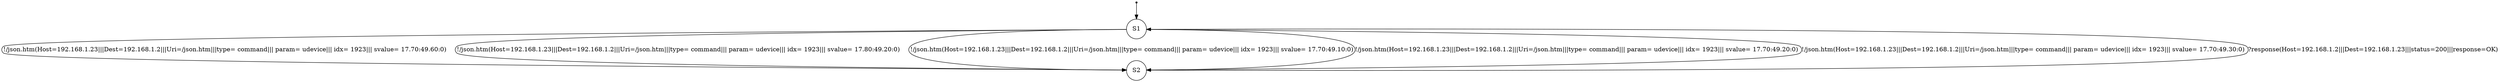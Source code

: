 digraph LTS {
S00[shape=point]
S1[label=S1,shape=circle];
S2[label=S2,shape=circle];
S00 -> S1
S1 -> S2[label ="!/json.htm(Host=192.168.1.23|||Dest=192.168.1.2|||Uri=/json.htm|||type= command||| param= udevice||| idx= 1923||| svalue= 17.70:49.60:0)"];
S1 -> S2[label ="!/json.htm(Host=192.168.1.23|||Dest=192.168.1.2|||Uri=/json.htm|||type= command||| param= udevice||| idx= 1923||| svalue= 17.80:49.20:0)"];
S1 -> S2[label ="!/json.htm(Host=192.168.1.23|||Dest=192.168.1.2|||Uri=/json.htm|||type= command||| param= udevice||| idx= 1923||| svalue= 17.70:49.10:0)"];
S1 -> S2[label ="!/json.htm(Host=192.168.1.23|||Dest=192.168.1.2|||Uri=/json.htm|||type= command||| param= udevice||| idx= 1923||| svalue= 17.70:49.20:0)"];
S1 -> S2[label ="!/json.htm(Host=192.168.1.23|||Dest=192.168.1.2|||Uri=/json.htm|||type= command||| param= udevice||| idx= 1923||| svalue= 17.70:49.30:0)"];
S2 -> S1[label ="?response(Host=192.168.1.2|||Dest=192.168.1.23|||status=200|||response=OK)"];
}
